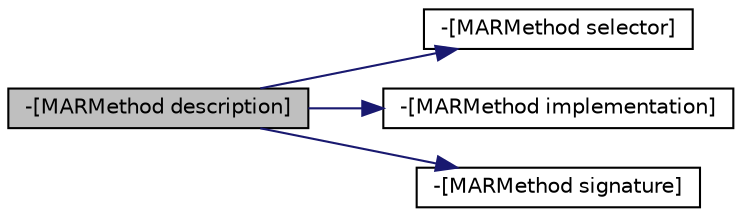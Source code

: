 digraph "-[MARMethod description]"
{
  edge [fontname="Helvetica",fontsize="10",labelfontname="Helvetica",labelfontsize="10"];
  node [fontname="Helvetica",fontsize="10",shape=record];
  rankdir="LR";
  Node0 [label="-[MARMethod description]",height=0.2,width=0.4,color="black", fillcolor="grey75", style="filled", fontcolor="black"];
  Node0 -> Node1 [color="midnightblue",fontsize="10",style="solid",fontname="Helvetica"];
  Node1 [label="-[MARMethod selector]",height=0.2,width=0.4,color="black", fillcolor="white", style="filled",URL="$interface_m_a_r_method.html#a7f6933667f10c7a93cfc392cf75bb46b"];
  Node0 -> Node2 [color="midnightblue",fontsize="10",style="solid",fontname="Helvetica"];
  Node2 [label="-[MARMethod implementation]",height=0.2,width=0.4,color="black", fillcolor="white", style="filled",URL="$interface_m_a_r_method.html#a64b5a4d139de5b478d368fa532f981c7"];
  Node0 -> Node3 [color="midnightblue",fontsize="10",style="solid",fontname="Helvetica"];
  Node3 [label="-[MARMethod signature]",height=0.2,width=0.4,color="black", fillcolor="white", style="filled",URL="$interface_m_a_r_method.html#a95142a29169eb3b6d4b3c5e8d0db54a5"];
}
